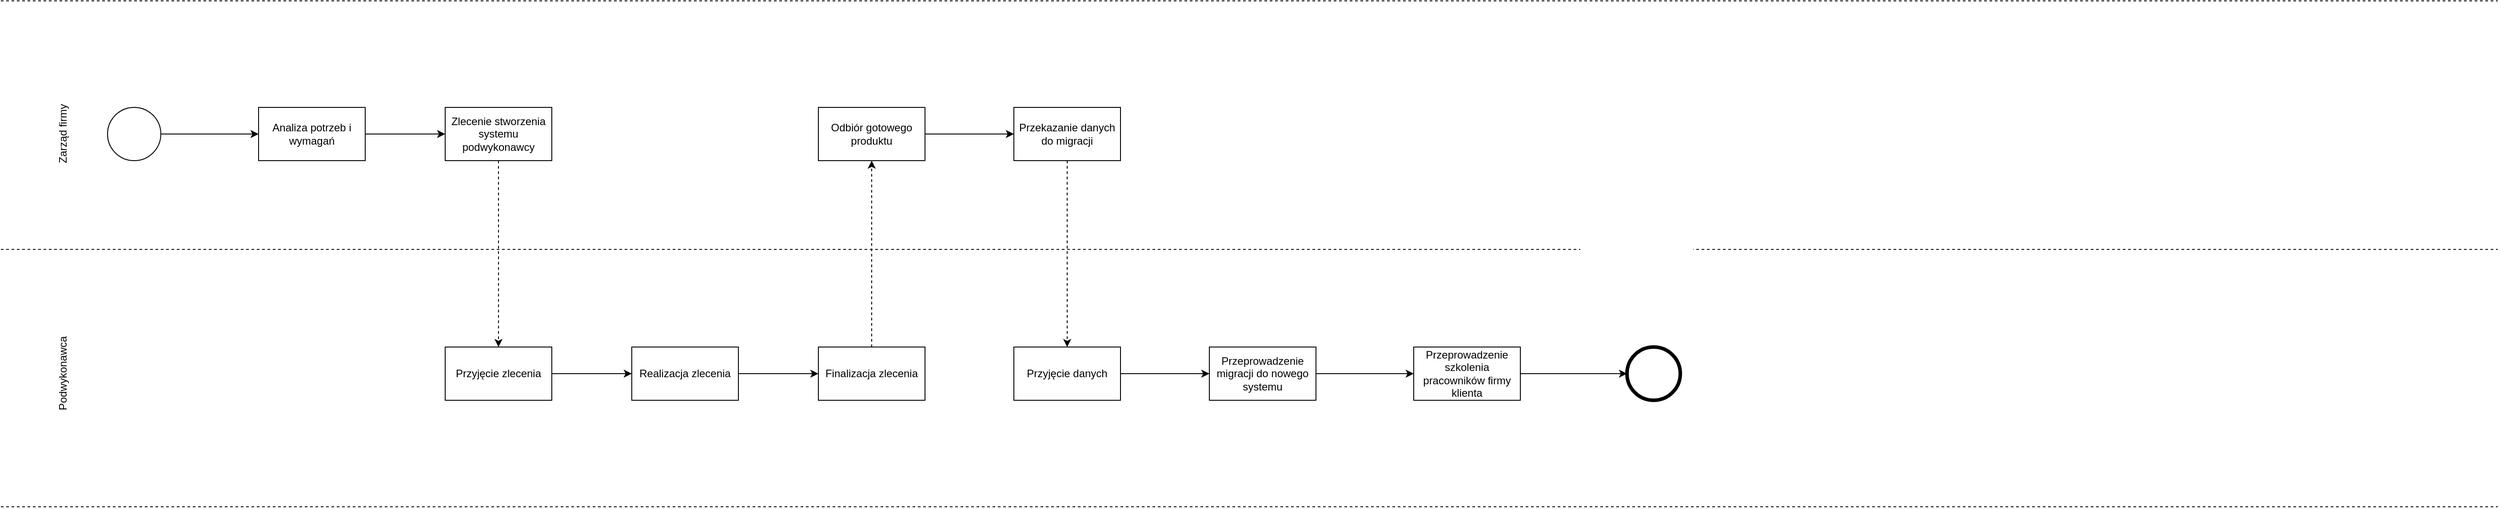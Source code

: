 <mxfile>
    <diagram id="xtabj4Ej5jOY687m4_AG" name="Page-1">
        <mxGraphModel dx="1468" dy="912" grid="1" gridSize="10" guides="1" tooltips="1" connect="1" arrows="1" fold="1" page="1" pageScale="1" pageWidth="3300" pageHeight="4681" math="0" shadow="0">
            <root>
                <mxCell id="0"/>
                <mxCell id="1" parent="0"/>
                <mxCell id="49" value="Zarząd firmy" style="text;html=1;align=center;verticalAlign=middle;resizable=0;points=[];autosize=1;strokeColor=none;fillColor=none;rotation=-90;" vertex="1" parent="1">
                    <mxGeometry x="60" y="1550" width="80" height="20" as="geometry"/>
                </mxCell>
                <mxCell id="50" style="edgeStyle=none;html=1;entryX=0;entryY=0.5;entryDx=0;entryDy=0;" edge="1" parent="1" source="51" target="78">
                    <mxGeometry relative="1" as="geometry">
                        <mxPoint x="270.0" y="1560" as="targetPoint"/>
                    </mxGeometry>
                </mxCell>
                <mxCell id="51" value="" style="ellipse;whiteSpace=wrap;html=1;aspect=fixed;strokeWidth=1;" vertex="1" parent="1">
                    <mxGeometry x="150" y="1530" width="60" height="60" as="geometry"/>
                </mxCell>
                <mxCell id="53" value="" style="endArrow=none;dashed=1;html=1;" edge="1" parent="1">
                    <mxGeometry width="50" height="50" relative="1" as="geometry">
                        <mxPoint x="30" y="1410" as="sourcePoint"/>
                        <mxPoint x="2840" y="1410" as="targetPoint"/>
                    </mxGeometry>
                </mxCell>
                <mxCell id="54" value="Podwykonawca" style="text;html=1;align=center;verticalAlign=middle;resizable=0;points=[];autosize=1;strokeColor=none;fillColor=none;rotation=-90;" vertex="1" parent="1">
                    <mxGeometry x="50" y="1820" width="100" height="20" as="geometry"/>
                </mxCell>
                <mxCell id="55" value="" style="endArrow=none;dashed=1;html=1;" edge="1" parent="1">
                    <mxGeometry width="50" height="50" relative="1" as="geometry">
                        <mxPoint x="30" y="1690" as="sourcePoint"/>
                        <mxPoint x="2840" y="1690" as="targetPoint"/>
                    </mxGeometry>
                </mxCell>
                <mxCell id="56" value="" style="endArrow=none;dashed=1;html=1;" edge="1" parent="1">
                    <mxGeometry width="50" height="50" relative="1" as="geometry">
                        <mxPoint x="30" y="1980" as="sourcePoint"/>
                        <mxPoint x="2840" y="1980" as="targetPoint"/>
                    </mxGeometry>
                </mxCell>
                <mxCell id="66" style="edgeStyle=none;rounded=0;html=1;entryX=0;entryY=0.5;entryDx=0;entryDy=0;exitX=1;exitY=0.5;exitDx=0;exitDy=0;" edge="1" parent="1" source="97" target="77">
                    <mxGeometry relative="1" as="geometry">
                        <mxPoint x="1930" y="1830" as="targetPoint"/>
                        <mxPoint x="1790" y="1830" as="sourcePoint"/>
                    </mxGeometry>
                </mxCell>
                <mxCell id="77" value="" style="ellipse;whiteSpace=wrap;html=1;aspect=fixed;strokeWidth=4;" vertex="1" parent="1">
                    <mxGeometry x="1860" y="1800" width="60" height="60" as="geometry"/>
                </mxCell>
                <mxCell id="80" style="edgeStyle=none;html=1;entryX=0;entryY=0.5;entryDx=0;entryDy=0;" edge="1" parent="1" source="78" target="79">
                    <mxGeometry relative="1" as="geometry"/>
                </mxCell>
                <mxCell id="78" value="Analiza potrzeb i wymagań" style="rounded=0;whiteSpace=wrap;html=1;" vertex="1" parent="1">
                    <mxGeometry x="320" y="1530" width="120" height="60" as="geometry"/>
                </mxCell>
                <mxCell id="81" style="edgeStyle=none;html=1;dashed=1;" edge="1" parent="1" source="79" target="82">
                    <mxGeometry relative="1" as="geometry">
                        <mxPoint x="590" y="1860" as="targetPoint"/>
                    </mxGeometry>
                </mxCell>
                <mxCell id="79" value="Zlecenie stworzenia systemu podwykonawcy" style="rounded=0;whiteSpace=wrap;html=1;" vertex="1" parent="1">
                    <mxGeometry x="530" y="1530" width="120" height="60" as="geometry"/>
                </mxCell>
                <mxCell id="83" style="edgeStyle=none;html=1;" edge="1" parent="1" source="82" target="84">
                    <mxGeometry relative="1" as="geometry">
                        <mxPoint x="770" y="1830" as="targetPoint"/>
                    </mxGeometry>
                </mxCell>
                <mxCell id="82" value="Przyjęcie zlecenia" style="rounded=0;whiteSpace=wrap;html=1;" vertex="1" parent="1">
                    <mxGeometry x="530" y="1800" width="120" height="60" as="geometry"/>
                </mxCell>
                <mxCell id="85" style="edgeStyle=none;html=1;" edge="1" parent="1" source="84" target="86">
                    <mxGeometry relative="1" as="geometry">
                        <mxPoint x="950" y="1830" as="targetPoint"/>
                    </mxGeometry>
                </mxCell>
                <mxCell id="84" value="Realizacja zlecenia" style="rounded=0;whiteSpace=wrap;html=1;" vertex="1" parent="1">
                    <mxGeometry x="740" y="1800" width="120" height="60" as="geometry"/>
                </mxCell>
                <mxCell id="87" style="edgeStyle=none;html=1;dashed=1;" edge="1" parent="1" source="86" target="88">
                    <mxGeometry relative="1" as="geometry">
                        <mxPoint x="1010" y="1590" as="targetPoint"/>
                    </mxGeometry>
                </mxCell>
                <mxCell id="86" value="Finalizacja zlecenia" style="rounded=0;whiteSpace=wrap;html=1;" vertex="1" parent="1">
                    <mxGeometry x="950" y="1800" width="120" height="60" as="geometry"/>
                </mxCell>
                <mxCell id="89" style="edgeStyle=none;html=1;" edge="1" parent="1" source="88" target="90">
                    <mxGeometry relative="1" as="geometry">
                        <mxPoint x="1220" y="1560" as="targetPoint"/>
                    </mxGeometry>
                </mxCell>
                <mxCell id="88" value="Odbiór gotowego produktu" style="rounded=0;whiteSpace=wrap;html=1;" vertex="1" parent="1">
                    <mxGeometry x="950" y="1530" width="120" height="60" as="geometry"/>
                </mxCell>
                <mxCell id="91" style="edgeStyle=none;html=1;dashed=1;" edge="1" parent="1" source="90" target="92">
                    <mxGeometry relative="1" as="geometry">
                        <mxPoint x="1230" y="1790" as="targetPoint"/>
                    </mxGeometry>
                </mxCell>
                <mxCell id="90" value="Przekazanie danych do migracji" style="rounded=0;whiteSpace=wrap;html=1;" vertex="1" parent="1">
                    <mxGeometry x="1170" y="1530" width="120" height="60" as="geometry"/>
                </mxCell>
                <mxCell id="93" style="edgeStyle=none;html=1;entryX=0;entryY=0.5;entryDx=0;entryDy=0;" edge="1" parent="1" source="92" target="95">
                    <mxGeometry relative="1" as="geometry">
                        <mxPoint x="1370" y="1830" as="targetPoint"/>
                    </mxGeometry>
                </mxCell>
                <mxCell id="92" value="Przyjęcie danych" style="rounded=0;whiteSpace=wrap;html=1;" vertex="1" parent="1">
                    <mxGeometry x="1170" y="1800" width="120" height="60" as="geometry"/>
                </mxCell>
                <mxCell id="96" style="edgeStyle=none;html=1;" edge="1" parent="1" source="95" target="97">
                    <mxGeometry relative="1" as="geometry">
                        <mxPoint x="1590" y="1830" as="targetPoint"/>
                    </mxGeometry>
                </mxCell>
                <mxCell id="95" value="Przeprowadzenie migracji do nowego systemu" style="rounded=0;whiteSpace=wrap;html=1;" vertex="1" parent="1">
                    <mxGeometry x="1390" y="1800" width="120" height="60" as="geometry"/>
                </mxCell>
                <mxCell id="97" value="Przeprowadzenie szkolenia pracowników firmy klienta" style="rounded=0;whiteSpace=wrap;html=1;" vertex="1" parent="1">
                    <mxGeometry x="1620" y="1800" width="120" height="60" as="geometry"/>
                </mxCell>
            </root>
        </mxGraphModel>
    </diagram>
</mxfile>